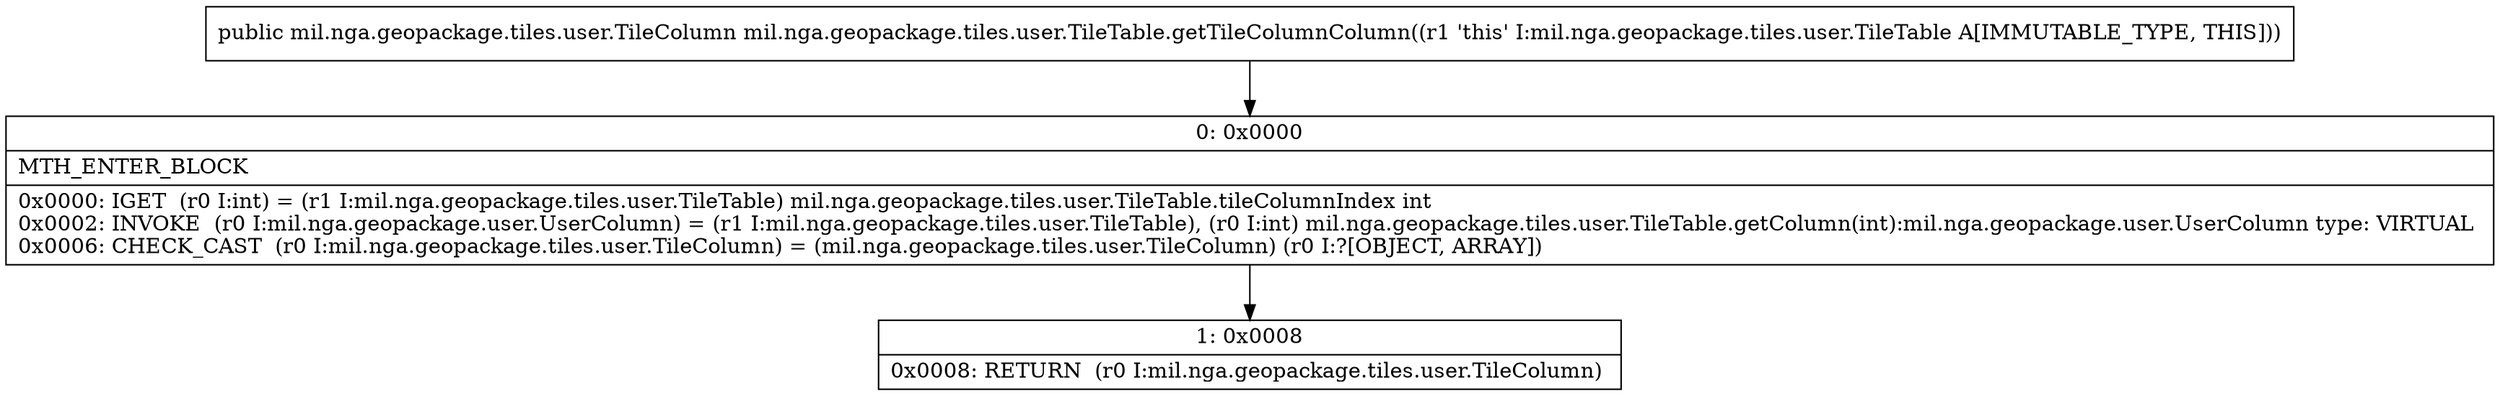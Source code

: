digraph "CFG formil.nga.geopackage.tiles.user.TileTable.getTileColumnColumn()Lmil\/nga\/geopackage\/tiles\/user\/TileColumn;" {
Node_0 [shape=record,label="{0\:\ 0x0000|MTH_ENTER_BLOCK\l|0x0000: IGET  (r0 I:int) = (r1 I:mil.nga.geopackage.tiles.user.TileTable) mil.nga.geopackage.tiles.user.TileTable.tileColumnIndex int \l0x0002: INVOKE  (r0 I:mil.nga.geopackage.user.UserColumn) = (r1 I:mil.nga.geopackage.tiles.user.TileTable), (r0 I:int) mil.nga.geopackage.tiles.user.TileTable.getColumn(int):mil.nga.geopackage.user.UserColumn type: VIRTUAL \l0x0006: CHECK_CAST  (r0 I:mil.nga.geopackage.tiles.user.TileColumn) = (mil.nga.geopackage.tiles.user.TileColumn) (r0 I:?[OBJECT, ARRAY]) \l}"];
Node_1 [shape=record,label="{1\:\ 0x0008|0x0008: RETURN  (r0 I:mil.nga.geopackage.tiles.user.TileColumn) \l}"];
MethodNode[shape=record,label="{public mil.nga.geopackage.tiles.user.TileColumn mil.nga.geopackage.tiles.user.TileTable.getTileColumnColumn((r1 'this' I:mil.nga.geopackage.tiles.user.TileTable A[IMMUTABLE_TYPE, THIS])) }"];
MethodNode -> Node_0;
Node_0 -> Node_1;
}


